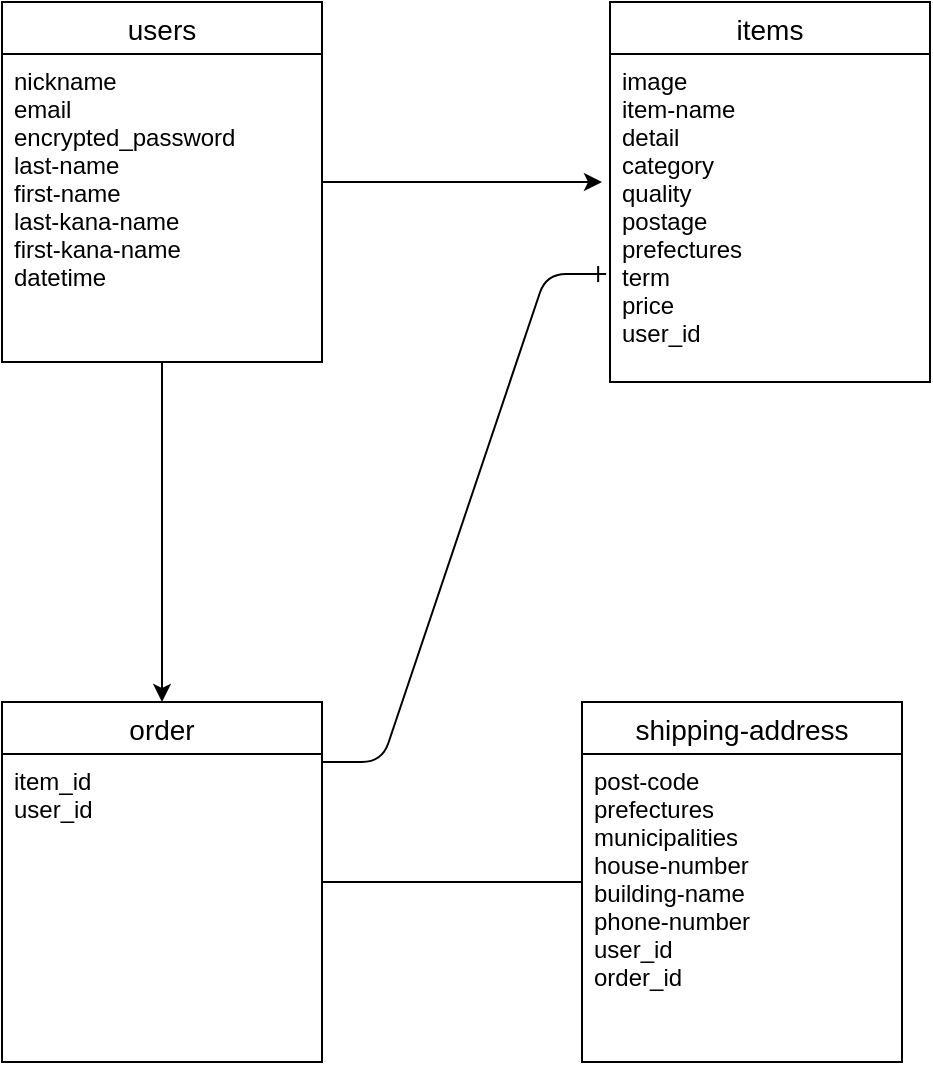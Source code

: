 <mxfile>
    <diagram id="7B2qPS6CpMBcg_tI1iTp" name="ページ1">
        <mxGraphModel dx="898" dy="680" grid="1" gridSize="10" guides="1" tooltips="1" connect="1" arrows="1" fold="1" page="1" pageScale="1" pageWidth="827" pageHeight="1169" math="0" shadow="0">
            <root>
                <mxCell id="0"/>
                <mxCell id="1" parent="0"/>
                <mxCell id="8" style="edgeStyle=none;html=1;" edge="1" parent="1" source="2">
                    <mxGeometry relative="1" as="geometry">
                        <mxPoint x="330" y="130" as="targetPoint"/>
                    </mxGeometry>
                </mxCell>
                <mxCell id="2" value="users" style="swimlane;fontStyle=0;childLayout=stackLayout;horizontal=1;startSize=26;horizontalStack=0;resizeParent=1;resizeParentMax=0;resizeLast=0;collapsible=1;marginBottom=0;align=center;fontSize=14;" vertex="1" parent="1">
                    <mxGeometry x="30" y="40" width="160" height="180" as="geometry"/>
                </mxCell>
                <mxCell id="3" value="nickname&#10;email&#10;encrypted_password&#10;last-name&#10;first-name&#10;last-kana-name&#10;first-kana-name&#10;datetime&#10;" style="text;strokeColor=none;fillColor=none;spacingLeft=4;spacingRight=4;overflow=hidden;rotatable=0;points=[[0,0.5],[1,0.5]];portConstraint=eastwest;fontSize=12;" vertex="1" parent="2">
                    <mxGeometry y="26" width="160" height="154" as="geometry"/>
                </mxCell>
                <mxCell id="6" value="items" style="swimlane;fontStyle=0;childLayout=stackLayout;horizontal=1;startSize=26;horizontalStack=0;resizeParent=1;resizeParentMax=0;resizeLast=0;collapsible=1;marginBottom=0;align=center;fontSize=14;" vertex="1" parent="1">
                    <mxGeometry x="334" y="40" width="160" height="190" as="geometry"/>
                </mxCell>
                <mxCell id="11" value="shipping-address" style="swimlane;fontStyle=0;childLayout=stackLayout;horizontal=1;startSize=26;horizontalStack=0;resizeParent=1;resizeParentMax=0;resizeLast=0;collapsible=1;marginBottom=0;align=center;fontSize=14;" vertex="1" parent="1">
                    <mxGeometry x="320" y="390" width="160" height="180" as="geometry"/>
                </mxCell>
                <mxCell id="12" value="post-code&#10;prefectures&#10;municipalities&#10;house-number&#10;building-name&#10;phone-number&#10;user_id&#10;order_id" style="text;strokeColor=none;fillColor=none;spacingLeft=4;spacingRight=4;overflow=hidden;rotatable=0;points=[[0,0.5],[1,0.5]];portConstraint=eastwest;fontSize=12;" vertex="1" parent="11">
                    <mxGeometry y="26" width="160" height="154" as="geometry"/>
                </mxCell>
                <mxCell id="13" value="order" style="swimlane;fontStyle=0;childLayout=stackLayout;horizontal=1;startSize=26;horizontalStack=0;resizeParent=1;resizeParentMax=0;resizeLast=0;collapsible=1;marginBottom=0;align=center;fontSize=14;" vertex="1" parent="1">
                    <mxGeometry x="30" y="390" width="160" height="180" as="geometry"/>
                </mxCell>
                <mxCell id="14" value="item_id&#10;user_id" style="text;strokeColor=none;fillColor=none;spacingLeft=4;spacingRight=4;overflow=hidden;rotatable=0;points=[[0,0.5],[1,0.5]];portConstraint=eastwest;fontSize=12;" vertex="1" parent="13">
                    <mxGeometry y="26" width="160" height="154" as="geometry"/>
                </mxCell>
                <mxCell id="17" style="edgeStyle=none;html=1;entryX=0.5;entryY=0;entryDx=0;entryDy=0;" edge="1" parent="1" source="3" target="13">
                    <mxGeometry relative="1" as="geometry"/>
                </mxCell>
                <mxCell id="24" value="" style="line;strokeWidth=1;rotatable=0;dashed=0;labelPosition=right;align=left;verticalAlign=middle;spacingTop=0;spacingLeft=6;points=[];portConstraint=eastwest;" vertex="1" parent="1">
                    <mxGeometry x="190" y="475" width="130" height="10" as="geometry"/>
                </mxCell>
                <mxCell id="7" value="image&#10;item-name&#10;detail&#10;category&#10;quality&#10;postage&#10;prefectures&#10;term&#10;price&#10;user_id&#10;" style="text;strokeColor=none;fillColor=none;spacingLeft=4;spacingRight=4;overflow=hidden;rotatable=0;points=[[0,0.5],[1,0.5]];portConstraint=eastwest;fontSize=12;" vertex="1" parent="1">
                    <mxGeometry x="334" y="66" width="160" height="164" as="geometry"/>
                </mxCell>
                <mxCell id="27" value="" style="edgeStyle=entityRelationEdgeStyle;fontSize=12;html=1;endArrow=ERone;endFill=1;entryX=-0.012;entryY=0.671;entryDx=0;entryDy=0;entryPerimeter=0;" edge="1" parent="1" target="7">
                    <mxGeometry width="100" height="100" relative="1" as="geometry">
                        <mxPoint x="190" y="420" as="sourcePoint"/>
                        <mxPoint x="320" y="180" as="targetPoint"/>
                    </mxGeometry>
                </mxCell>
            </root>
        </mxGraphModel>
    </diagram>
</mxfile>